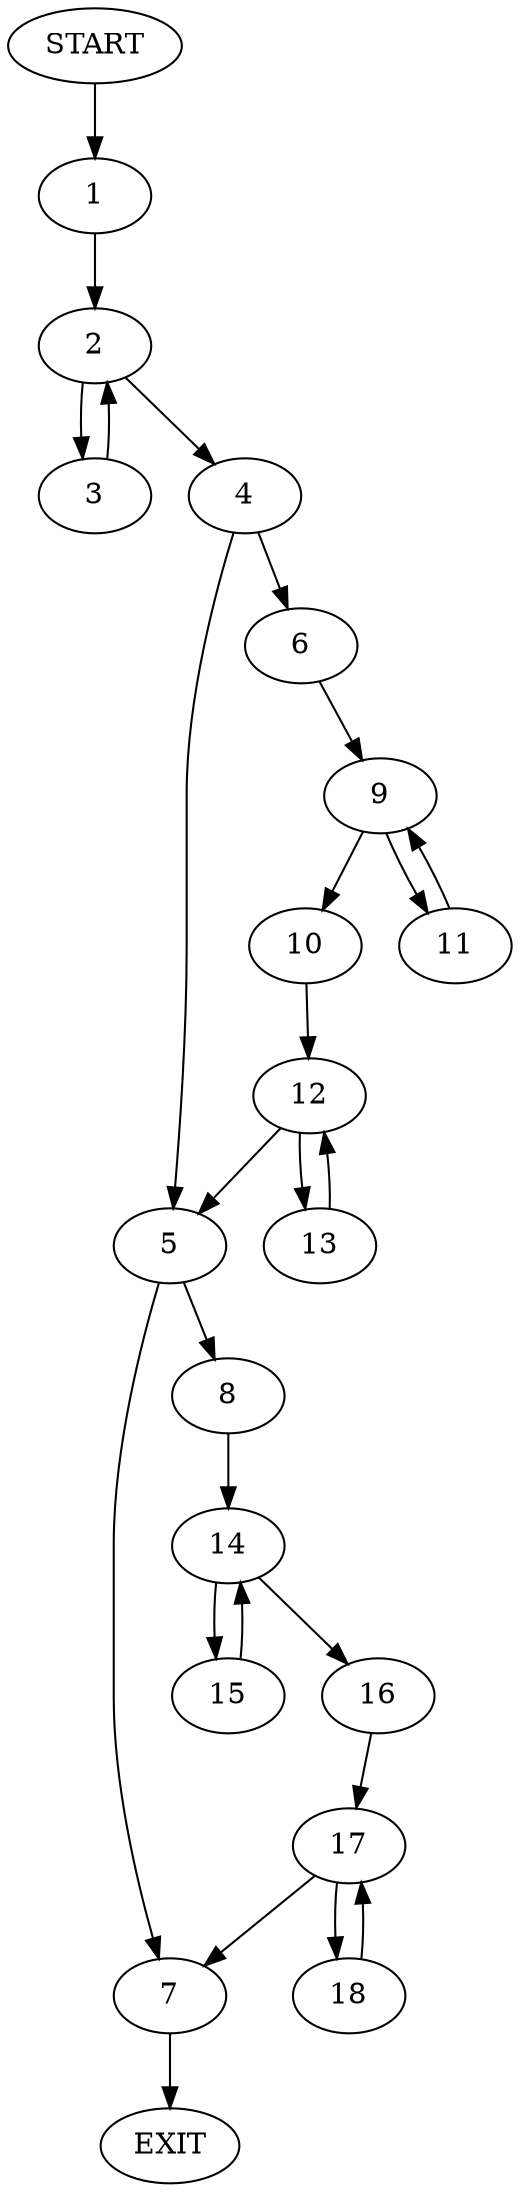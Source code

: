 digraph {
0 [label="START"]
19 [label="EXIT"]
0 -> 1
1 -> 2
2 -> 3
2 -> 4
3 -> 2
4 -> 5
4 -> 6
5 -> 7
5 -> 8
6 -> 9
9 -> 10
9 -> 11
10 -> 12
11 -> 9
12 -> 5
12 -> 13
13 -> 12
7 -> 19
8 -> 14
14 -> 15
14 -> 16
15 -> 14
16 -> 17
17 -> 7
17 -> 18
18 -> 17
}
